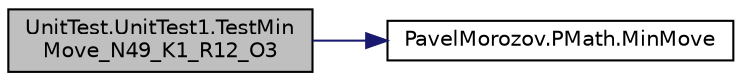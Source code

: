 digraph "UnitTest.UnitTest1.TestMinMove_N49_K1_R12_O3"
{
 // LATEX_PDF_SIZE
  edge [fontname="Helvetica",fontsize="10",labelfontname="Helvetica",labelfontsize="10"];
  node [fontname="Helvetica",fontsize="10",shape=record];
  rankdir="LR";
  Node1 [label="UnitTest.UnitTest1.TestMin\lMove_N49_K1_R12_O3",height=0.2,width=0.4,color="black", fillcolor="grey75", style="filled", fontcolor="black",tooltip="Тестовый метод отправляющий значения заранее вычисленного примера N - Число с которым происходят дейс..."];
  Node1 -> Node2 [color="midnightblue",fontsize="10",style="solid",fontname="Helvetica"];
  Node2 [label="PavelMorozov.PMath.MinMove",height=0.2,width=0.4,color="black", fillcolor="white", style="filled",URL="$class_pavel_morozov_1_1_p_math.html#ac6a08a34780505fc171331a59b1f8a27",tooltip="Метод обределяющий минимальное количество дейтсвий для достижения цели"];
}
